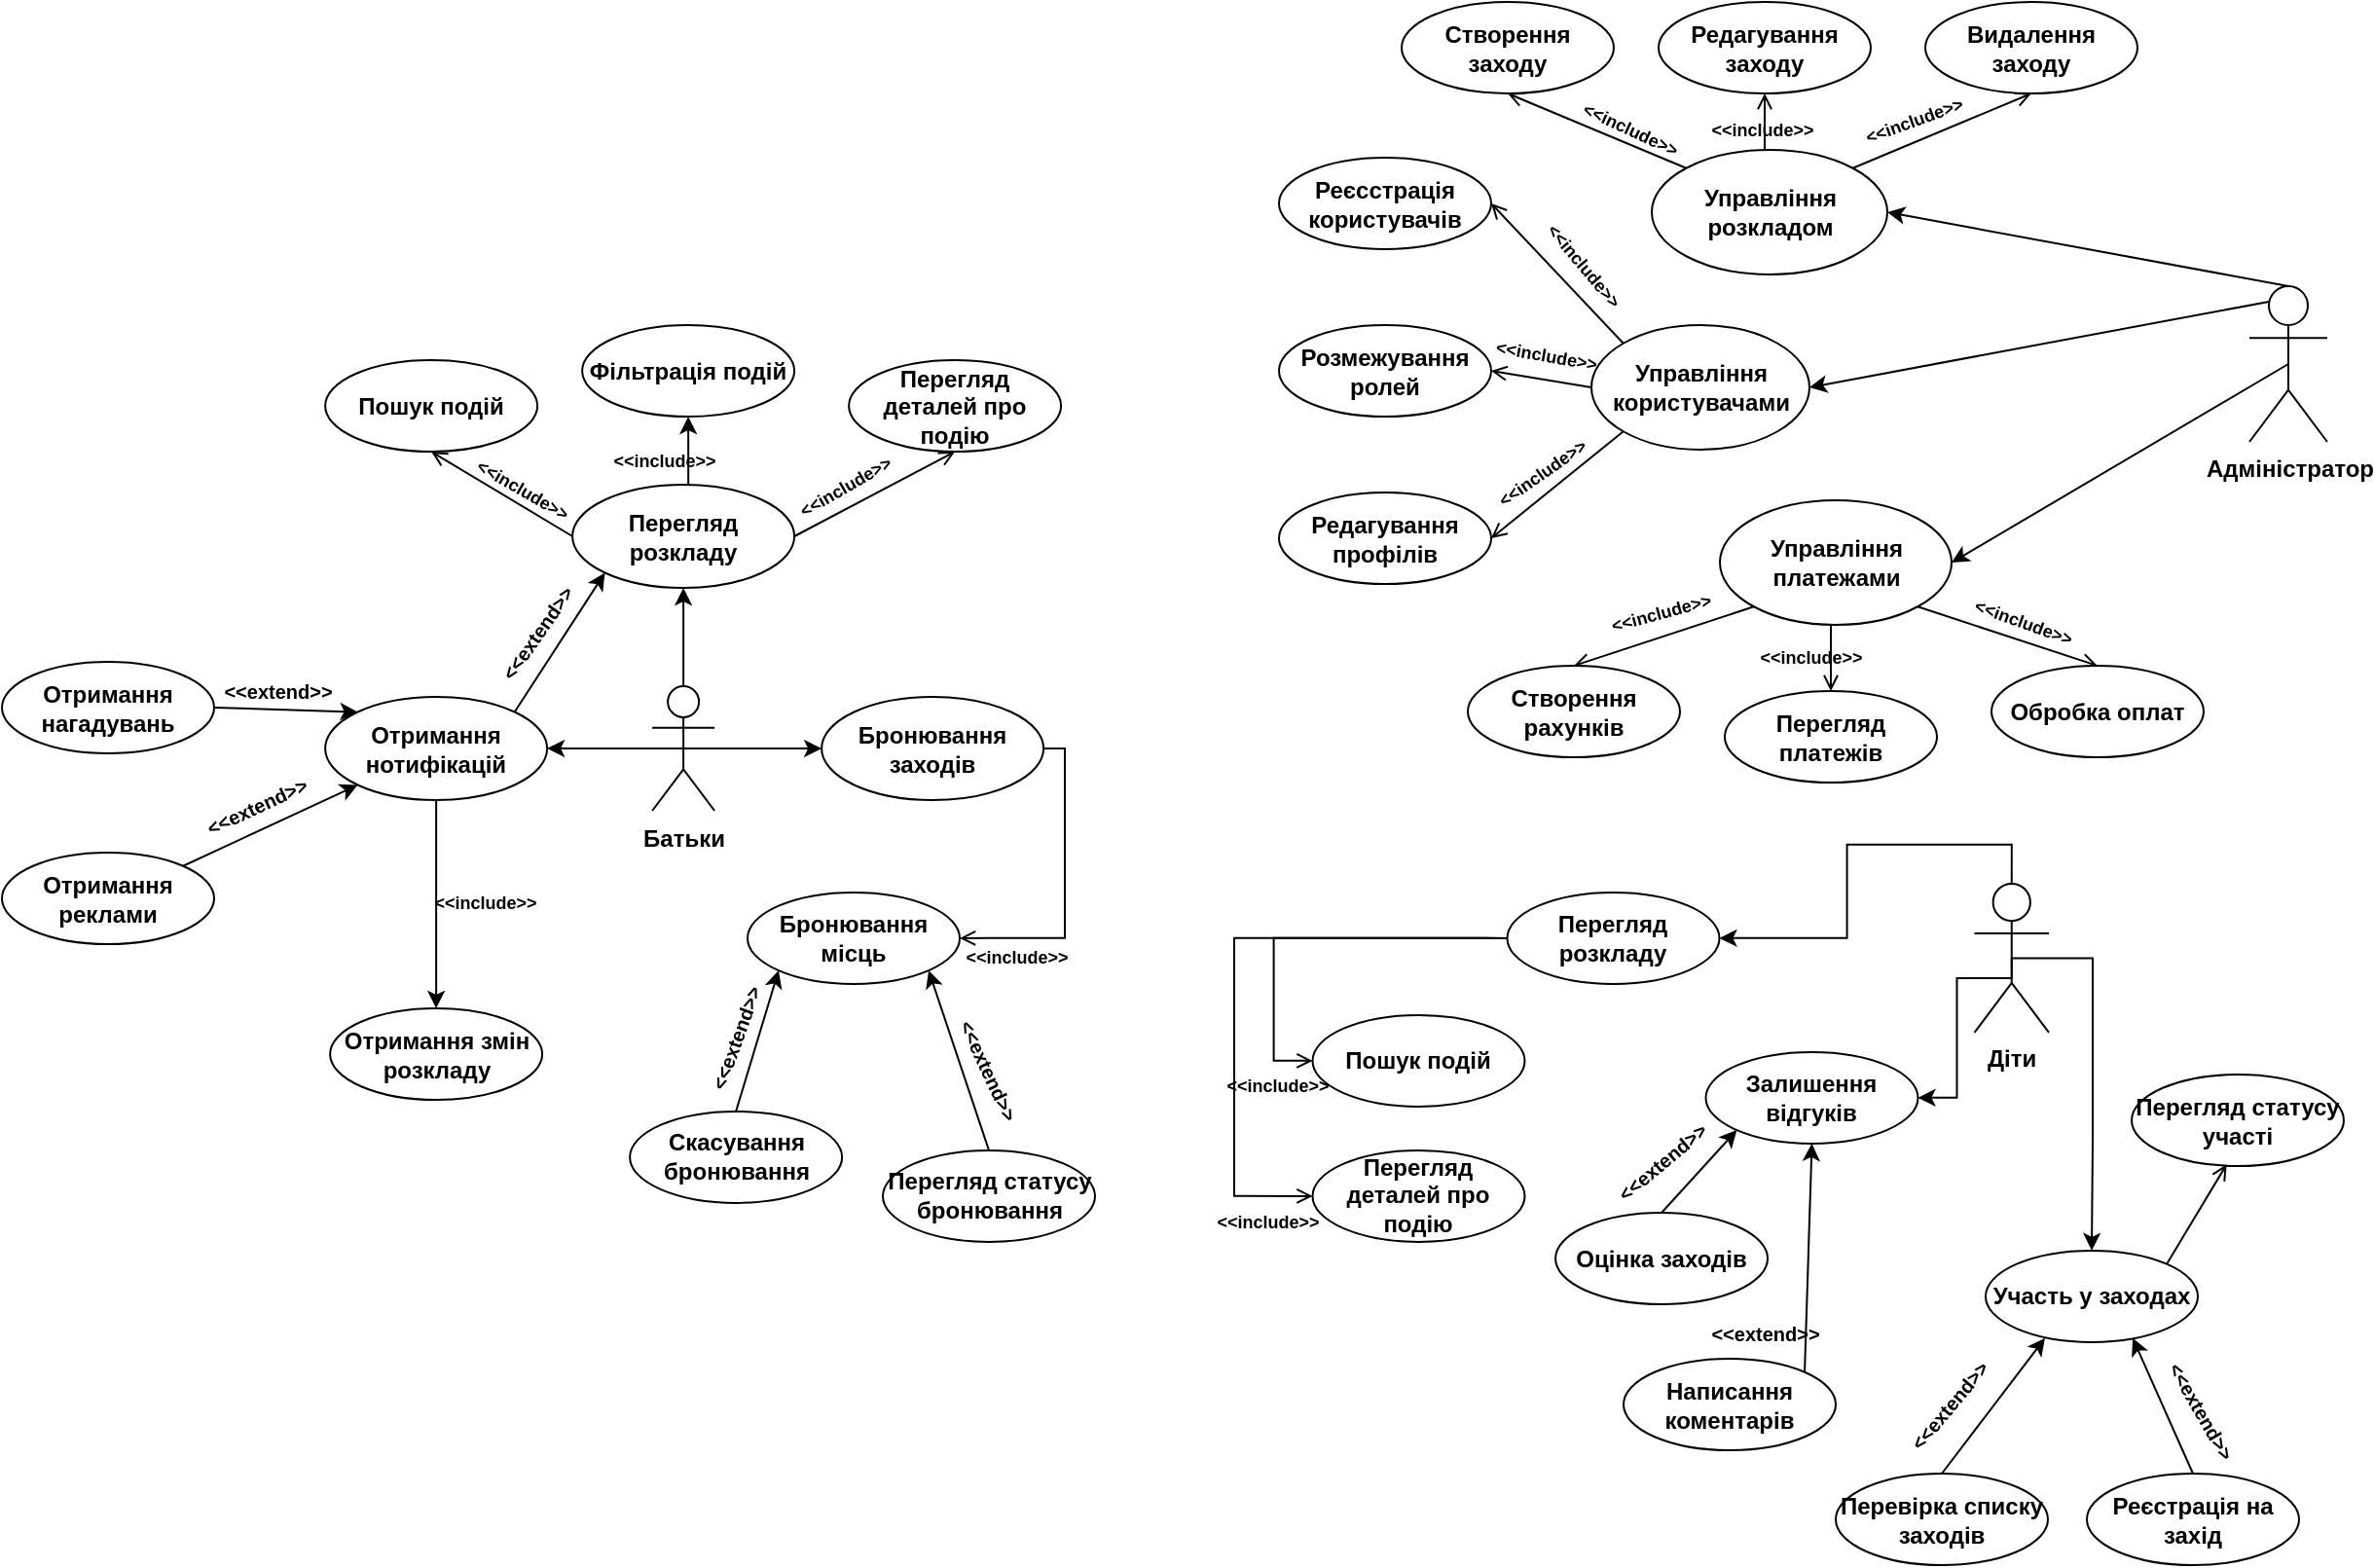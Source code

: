 <mxfile version="24.4.6" type="github">
  <diagram name="Сторінка-1" id="EFuz8J8BKlryXszi6Jur">
    <mxGraphModel dx="2087" dy="868" grid="0" gridSize="10" guides="1" tooltips="1" connect="1" arrows="1" fold="1" page="0" pageScale="1" pageWidth="827" pageHeight="1169" math="0" shadow="0">
      <root>
        <mxCell id="0" />
        <mxCell id="1" parent="0" />
        <mxCell id="9aE5ITX7mJpy2vM88j02-22" style="rounded=0;orthogonalLoop=1;jettySize=auto;html=1;exitX=0.5;exitY=0.5;exitDx=0;exitDy=0;exitPerimeter=0;entryX=1;entryY=0.5;entryDx=0;entryDy=0;" edge="1" parent="1" source="9aE5ITX7mJpy2vM88j02-1" target="9aE5ITX7mJpy2vM88j02-14">
          <mxGeometry relative="1" as="geometry" />
        </mxCell>
        <mxCell id="9aE5ITX7mJpy2vM88j02-23" style="rounded=0;orthogonalLoop=1;jettySize=auto;html=1;exitX=0.25;exitY=0.1;exitDx=0;exitDy=0;exitPerimeter=0;entryX=1;entryY=0.5;entryDx=0;entryDy=0;" edge="1" parent="1" source="9aE5ITX7mJpy2vM88j02-1" target="9aE5ITX7mJpy2vM88j02-13">
          <mxGeometry relative="1" as="geometry" />
        </mxCell>
        <mxCell id="9aE5ITX7mJpy2vM88j02-24" style="rounded=0;orthogonalLoop=1;jettySize=auto;html=1;exitX=0.5;exitY=0;exitDx=0;exitDy=0;exitPerimeter=0;entryX=1;entryY=0.5;entryDx=0;entryDy=0;" edge="1" parent="1" source="9aE5ITX7mJpy2vM88j02-1" target="9aE5ITX7mJpy2vM88j02-11">
          <mxGeometry relative="1" as="geometry" />
        </mxCell>
        <mxCell id="9aE5ITX7mJpy2vM88j02-1" value="Адміністратор" style="shape=umlActor;verticalLabelPosition=bottom;verticalAlign=top;html=1;outlineConnect=0;fontStyle=1" vertex="1" parent="1">
          <mxGeometry x="817.5" y="453" width="40" height="80" as="geometry" />
        </mxCell>
        <mxCell id="9aE5ITX7mJpy2vM88j02-34" style="edgeStyle=orthogonalEdgeStyle;rounded=0;orthogonalLoop=1;jettySize=auto;html=1;exitX=0.5;exitY=0;exitDx=0;exitDy=0;exitPerimeter=0;entryX=0.5;entryY=1;entryDx=0;entryDy=0;" edge="1" parent="1" source="9aE5ITX7mJpy2vM88j02-6" target="9aE5ITX7mJpy2vM88j02-25">
          <mxGeometry relative="1" as="geometry" />
        </mxCell>
        <mxCell id="9aE5ITX7mJpy2vM88j02-35" style="edgeStyle=orthogonalEdgeStyle;rounded=0;orthogonalLoop=1;jettySize=auto;html=1;exitX=0.5;exitY=0.5;exitDx=0;exitDy=0;exitPerimeter=0;entryX=0;entryY=0.5;entryDx=0;entryDy=0;" edge="1" parent="1" source="9aE5ITX7mJpy2vM88j02-6" target="9aE5ITX7mJpy2vM88j02-26">
          <mxGeometry relative="1" as="geometry" />
        </mxCell>
        <mxCell id="9aE5ITX7mJpy2vM88j02-37" style="edgeStyle=orthogonalEdgeStyle;rounded=0;orthogonalLoop=1;jettySize=auto;html=1;exitX=0.5;exitY=0.5;exitDx=0;exitDy=0;exitPerimeter=0;entryX=1;entryY=0.5;entryDx=0;entryDy=0;" edge="1" parent="1" source="9aE5ITX7mJpy2vM88j02-6" target="9aE5ITX7mJpy2vM88j02-27">
          <mxGeometry relative="1" as="geometry" />
        </mxCell>
        <mxCell id="9aE5ITX7mJpy2vM88j02-6" value="Батьки" style="shape=umlActor;verticalLabelPosition=bottom;verticalAlign=top;html=1;outlineConnect=0;fontStyle=1" vertex="1" parent="1">
          <mxGeometry x="-2.94" y="658.5" width="32" height="64" as="geometry" />
        </mxCell>
        <mxCell id="9aE5ITX7mJpy2vM88j02-41" style="rounded=0;orthogonalLoop=1;jettySize=auto;html=1;exitX=0.5;exitY=0;exitDx=0;exitDy=0;exitPerimeter=0;entryX=1;entryY=0.5;entryDx=0;entryDy=0;edgeStyle=orthogonalEdgeStyle;" edge="1" parent="1" source="9aE5ITX7mJpy2vM88j02-7" target="9aE5ITX7mJpy2vM88j02-32">
          <mxGeometry relative="1" as="geometry" />
        </mxCell>
        <mxCell id="9aE5ITX7mJpy2vM88j02-42" style="edgeStyle=orthogonalEdgeStyle;rounded=0;orthogonalLoop=1;jettySize=auto;html=1;exitX=0.5;exitY=0.5;exitDx=0;exitDy=0;exitPerimeter=0;entryX=1;entryY=0.5;entryDx=0;entryDy=0;" edge="1" parent="1" source="9aE5ITX7mJpy2vM88j02-7" target="9aE5ITX7mJpy2vM88j02-30">
          <mxGeometry relative="1" as="geometry">
            <Array as="points">
              <mxPoint x="667.25" y="808.44" />
              <mxPoint x="667.25" y="870.44" />
            </Array>
          </mxGeometry>
        </mxCell>
        <mxCell id="9aE5ITX7mJpy2vM88j02-134" style="edgeStyle=orthogonalEdgeStyle;rounded=0;orthogonalLoop=1;jettySize=auto;html=1;exitX=0.5;exitY=0.5;exitDx=0;exitDy=0;exitPerimeter=0;entryX=0.5;entryY=0;entryDx=0;entryDy=0;" edge="1" parent="1" source="9aE5ITX7mJpy2vM88j02-7" target="9aE5ITX7mJpy2vM88j02-33">
          <mxGeometry relative="1" as="geometry">
            <Array as="points">
              <mxPoint x="737" y="798" />
              <mxPoint x="737" y="892" />
            </Array>
          </mxGeometry>
        </mxCell>
        <mxCell id="9aE5ITX7mJpy2vM88j02-7" value="Діти" style="shape=umlActor;verticalLabelPosition=bottom;verticalAlign=top;html=1;outlineConnect=0;fontStyle=1" vertex="1" parent="1">
          <mxGeometry x="676.25" y="759.94" width="38.25" height="76.5" as="geometry" />
        </mxCell>
        <mxCell id="9aE5ITX7mJpy2vM88j02-98" style="rounded=0;orthogonalLoop=1;jettySize=auto;html=1;exitX=0;exitY=0;exitDx=0;exitDy=0;entryX=0.5;entryY=1;entryDx=0;entryDy=0;verticalAlign=middle;strokeColor=default;endArrow=open;endFill=0;" edge="1" parent="1" source="9aE5ITX7mJpy2vM88j02-11" target="9aE5ITX7mJpy2vM88j02-91">
          <mxGeometry relative="1" as="geometry" />
        </mxCell>
        <mxCell id="9aE5ITX7mJpy2vM88j02-99" style="rounded=0;orthogonalLoop=1;jettySize=auto;html=1;exitX=1;exitY=0;exitDx=0;exitDy=0;entryX=0.5;entryY=1;entryDx=0;entryDy=0;endArrow=open;endFill=0;" edge="1" parent="1" source="9aE5ITX7mJpy2vM88j02-11" target="9aE5ITX7mJpy2vM88j02-89">
          <mxGeometry relative="1" as="geometry" />
        </mxCell>
        <mxCell id="9aE5ITX7mJpy2vM88j02-100" style="edgeStyle=orthogonalEdgeStyle;rounded=0;orthogonalLoop=1;jettySize=auto;html=1;exitX=0.5;exitY=0;exitDx=0;exitDy=0;entryX=0.5;entryY=1;entryDx=0;entryDy=0;endArrow=open;endFill=0;" edge="1" parent="1" source="9aE5ITX7mJpy2vM88j02-11" target="9aE5ITX7mJpy2vM88j02-90">
          <mxGeometry relative="1" as="geometry" />
        </mxCell>
        <mxCell id="9aE5ITX7mJpy2vM88j02-11" value="Управління розкладом" style="ellipse;whiteSpace=wrap;html=1;fontStyle=1" vertex="1" parent="1">
          <mxGeometry x="510.5" y="383" width="121" height="64" as="geometry" />
        </mxCell>
        <mxCell id="9aE5ITX7mJpy2vM88j02-106" style="rounded=0;orthogonalLoop=1;jettySize=auto;html=1;exitX=0;exitY=1;exitDx=0;exitDy=0;entryX=1;entryY=0.5;entryDx=0;entryDy=0;endArrow=open;endFill=0;" edge="1" parent="1" source="9aE5ITX7mJpy2vM88j02-13" target="9aE5ITX7mJpy2vM88j02-97">
          <mxGeometry relative="1" as="geometry" />
        </mxCell>
        <mxCell id="9aE5ITX7mJpy2vM88j02-107" style="rounded=0;orthogonalLoop=1;jettySize=auto;html=1;exitX=0;exitY=0.5;exitDx=0;exitDy=0;entryX=1;entryY=0.5;entryDx=0;entryDy=0;endArrow=open;endFill=0;" edge="1" parent="1" source="9aE5ITX7mJpy2vM88j02-13" target="9aE5ITX7mJpy2vM88j02-96">
          <mxGeometry relative="1" as="geometry" />
        </mxCell>
        <mxCell id="9aE5ITX7mJpy2vM88j02-108" style="rounded=0;orthogonalLoop=1;jettySize=auto;html=1;exitX=0;exitY=0;exitDx=0;exitDy=0;entryX=1;entryY=0.5;entryDx=0;entryDy=0;endArrow=open;endFill=0;" edge="1" parent="1" source="9aE5ITX7mJpy2vM88j02-13" target="9aE5ITX7mJpy2vM88j02-95">
          <mxGeometry relative="1" as="geometry" />
        </mxCell>
        <mxCell id="9aE5ITX7mJpy2vM88j02-13" value="Управління користувачами" style="ellipse;whiteSpace=wrap;html=1;fontStyle=1" vertex="1" parent="1">
          <mxGeometry x="479.5" y="473" width="112" height="64" as="geometry" />
        </mxCell>
        <mxCell id="9aE5ITX7mJpy2vM88j02-102" style="rounded=0;orthogonalLoop=1;jettySize=auto;html=1;exitX=0;exitY=1;exitDx=0;exitDy=0;entryX=0.5;entryY=0;entryDx=0;entryDy=0;endArrow=open;endFill=0;" edge="1" parent="1" source="9aE5ITX7mJpy2vM88j02-14" target="9aE5ITX7mJpy2vM88j02-94">
          <mxGeometry relative="1" as="geometry" />
        </mxCell>
        <mxCell id="9aE5ITX7mJpy2vM88j02-103" style="rounded=0;orthogonalLoop=1;jettySize=auto;html=1;exitX=1;exitY=1;exitDx=0;exitDy=0;entryX=0.5;entryY=0;entryDx=0;entryDy=0;endArrow=open;endFill=0;" edge="1" parent="1" source="9aE5ITX7mJpy2vM88j02-14" target="9aE5ITX7mJpy2vM88j02-92">
          <mxGeometry relative="1" as="geometry" />
        </mxCell>
        <mxCell id="9aE5ITX7mJpy2vM88j02-104" style="edgeStyle=orthogonalEdgeStyle;rounded=0;orthogonalLoop=1;jettySize=auto;html=1;exitX=0.5;exitY=1;exitDx=0;exitDy=0;entryX=0.5;entryY=0;entryDx=0;entryDy=0;endArrow=open;endFill=0;" edge="1" parent="1" source="9aE5ITX7mJpy2vM88j02-14" target="9aE5ITX7mJpy2vM88j02-93">
          <mxGeometry relative="1" as="geometry" />
        </mxCell>
        <mxCell id="9aE5ITX7mJpy2vM88j02-14" value="Управління платежами" style="ellipse;whiteSpace=wrap;html=1;fontStyle=1" vertex="1" parent="1">
          <mxGeometry x="545.5" y="563" width="119" height="64" as="geometry" />
        </mxCell>
        <mxCell id="9aE5ITX7mJpy2vM88j02-54" style="rounded=0;orthogonalLoop=1;jettySize=auto;html=1;exitX=0;exitY=0.5;exitDx=0;exitDy=0;entryX=0.5;entryY=1;entryDx=0;entryDy=0;endArrow=open;endFill=0;" edge="1" parent="1" source="9aE5ITX7mJpy2vM88j02-25" target="9aE5ITX7mJpy2vM88j02-53">
          <mxGeometry relative="1" as="geometry" />
        </mxCell>
        <mxCell id="9aE5ITX7mJpy2vM88j02-56" style="rounded=0;orthogonalLoop=1;jettySize=auto;html=1;exitX=1;exitY=0.5;exitDx=0;exitDy=0;entryX=0.5;entryY=1;entryDx=0;entryDy=0;endArrow=open;endFill=0;" edge="1" parent="1" source="9aE5ITX7mJpy2vM88j02-25" target="9aE5ITX7mJpy2vM88j02-51">
          <mxGeometry relative="1" as="geometry" />
        </mxCell>
        <mxCell id="9aE5ITX7mJpy2vM88j02-120" style="edgeStyle=orthogonalEdgeStyle;rounded=0;orthogonalLoop=1;jettySize=auto;html=1;exitX=0.5;exitY=0;exitDx=0;exitDy=0;entryX=0.5;entryY=1;entryDx=0;entryDy=0;" edge="1" parent="1" source="9aE5ITX7mJpy2vM88j02-25" target="9aE5ITX7mJpy2vM88j02-52">
          <mxGeometry relative="1" as="geometry" />
        </mxCell>
        <mxCell id="9aE5ITX7mJpy2vM88j02-25" value="Перегляд розкладу" style="ellipse;whiteSpace=wrap;html=1;fontStyle=1" vertex="1" parent="1">
          <mxGeometry x="-43.94" y="555" width="114" height="53" as="geometry" />
        </mxCell>
        <mxCell id="9aE5ITX7mJpy2vM88j02-62" style="edgeStyle=orthogonalEdgeStyle;rounded=0;orthogonalLoop=1;jettySize=auto;html=1;exitX=1;exitY=0.5;exitDx=0;exitDy=0;entryX=1;entryY=0.5;entryDx=0;entryDy=0;endArrow=open;endFill=0;" edge="1" parent="1" source="9aE5ITX7mJpy2vM88j02-26" target="9aE5ITX7mJpy2vM88j02-48">
          <mxGeometry relative="1" as="geometry">
            <Array as="points">
              <mxPoint x="209" y="691" />
              <mxPoint x="209" y="788" />
            </Array>
          </mxGeometry>
        </mxCell>
        <mxCell id="9aE5ITX7mJpy2vM88j02-26" value="Бронювання заходів" style="ellipse;whiteSpace=wrap;html=1;fontStyle=1" vertex="1" parent="1">
          <mxGeometry x="84.06" y="664" width="114" height="53" as="geometry" />
        </mxCell>
        <mxCell id="9aE5ITX7mJpy2vM88j02-137" style="edgeStyle=orthogonalEdgeStyle;rounded=0;orthogonalLoop=1;jettySize=auto;html=1;exitX=0.5;exitY=1;exitDx=0;exitDy=0;entryX=0.5;entryY=0;entryDx=0;entryDy=0;" edge="1" parent="1" source="9aE5ITX7mJpy2vM88j02-27" target="9aE5ITX7mJpy2vM88j02-46">
          <mxGeometry relative="1" as="geometry" />
        </mxCell>
        <mxCell id="9aE5ITX7mJpy2vM88j02-142" style="rounded=0;orthogonalLoop=1;jettySize=auto;html=1;exitX=1;exitY=0;exitDx=0;exitDy=0;entryX=0;entryY=1;entryDx=0;entryDy=0;" edge="1" parent="1" source="9aE5ITX7mJpy2vM88j02-27" target="9aE5ITX7mJpy2vM88j02-25">
          <mxGeometry relative="1" as="geometry" />
        </mxCell>
        <mxCell id="9aE5ITX7mJpy2vM88j02-27" value="Отримання нотифікацій" style="ellipse;whiteSpace=wrap;html=1;fontStyle=1" vertex="1" parent="1">
          <mxGeometry x="-170.94" y="664" width="114" height="53" as="geometry" />
        </mxCell>
        <mxCell id="9aE5ITX7mJpy2vM88j02-30" value="Залишення відгуків" style="ellipse;whiteSpace=wrap;html=1;fontStyle=1" vertex="1" parent="1">
          <mxGeometry x="538.25" y="846.44" width="109" height="47" as="geometry" />
        </mxCell>
        <mxCell id="9aE5ITX7mJpy2vM88j02-74" style="edgeStyle=orthogonalEdgeStyle;rounded=0;orthogonalLoop=1;jettySize=auto;html=1;exitX=0;exitY=0.5;exitDx=0;exitDy=0;entryX=0;entryY=0.5;entryDx=0;entryDy=0;endArrow=open;endFill=0;" edge="1" parent="1" source="9aE5ITX7mJpy2vM88j02-32" target="9aE5ITX7mJpy2vM88j02-63">
          <mxGeometry relative="1" as="geometry" />
        </mxCell>
        <mxCell id="9aE5ITX7mJpy2vM88j02-75" style="edgeStyle=orthogonalEdgeStyle;rounded=0;orthogonalLoop=1;jettySize=auto;html=1;exitX=0;exitY=0.5;exitDx=0;exitDy=0;entryX=0;entryY=0.5;entryDx=0;entryDy=0;endArrow=open;endFill=0;" edge="1" parent="1" source="9aE5ITX7mJpy2vM88j02-32" target="9aE5ITX7mJpy2vM88j02-64">
          <mxGeometry relative="1" as="geometry">
            <Array as="points">
              <mxPoint x="296" y="788" />
              <mxPoint x="296" y="920" />
            </Array>
          </mxGeometry>
        </mxCell>
        <mxCell id="9aE5ITX7mJpy2vM88j02-32" value="Перегляд розкладу" style="ellipse;whiteSpace=wrap;html=1;fontStyle=1" vertex="1" parent="1">
          <mxGeometry x="436.25" y="764.44" width="109" height="47" as="geometry" />
        </mxCell>
        <mxCell id="9aE5ITX7mJpy2vM88j02-33" value="Участь у заходах" style="ellipse;whiteSpace=wrap;html=1;fontStyle=1" vertex="1" parent="1">
          <mxGeometry x="682" y="948.44" width="109" height="47" as="geometry" />
        </mxCell>
        <mxCell id="9aE5ITX7mJpy2vM88j02-139" style="rounded=0;orthogonalLoop=1;jettySize=auto;html=1;exitX=1;exitY=0.5;exitDx=0;exitDy=0;entryX=0;entryY=0;entryDx=0;entryDy=0;" edge="1" parent="1" source="9aE5ITX7mJpy2vM88j02-45" target="9aE5ITX7mJpy2vM88j02-27">
          <mxGeometry relative="1" as="geometry" />
        </mxCell>
        <mxCell id="9aE5ITX7mJpy2vM88j02-45" value="Отримання нагадувань" style="ellipse;whiteSpace=wrap;html=1;fontStyle=1" vertex="1" parent="1">
          <mxGeometry x="-337" y="646" width="109" height="47" as="geometry" />
        </mxCell>
        <mxCell id="9aE5ITX7mJpy2vM88j02-46" value="Отримання змін розкладу" style="ellipse;whiteSpace=wrap;html=1;fontStyle=1" vertex="1" parent="1">
          <mxGeometry x="-168.44" y="824" width="109" height="47" as="geometry" />
        </mxCell>
        <mxCell id="9aE5ITX7mJpy2vM88j02-138" style="rounded=0;orthogonalLoop=1;jettySize=auto;html=1;exitX=1;exitY=0;exitDx=0;exitDy=0;entryX=0;entryY=1;entryDx=0;entryDy=0;" edge="1" parent="1" source="9aE5ITX7mJpy2vM88j02-47" target="9aE5ITX7mJpy2vM88j02-27">
          <mxGeometry relative="1" as="geometry" />
        </mxCell>
        <mxCell id="9aE5ITX7mJpy2vM88j02-47" value="Отримання реклами" style="ellipse;whiteSpace=wrap;html=1;fontStyle=1" vertex="1" parent="1">
          <mxGeometry x="-337" y="744" width="109" height="47" as="geometry" />
        </mxCell>
        <mxCell id="9aE5ITX7mJpy2vM88j02-48" value="Бронювання місць" style="ellipse;whiteSpace=wrap;html=1;fontStyle=1" vertex="1" parent="1">
          <mxGeometry x="46" y="764.44" width="109" height="47" as="geometry" />
        </mxCell>
        <mxCell id="9aE5ITX7mJpy2vM88j02-144" style="rounded=0;orthogonalLoop=1;jettySize=auto;html=1;exitX=0.5;exitY=0;exitDx=0;exitDy=0;entryX=0;entryY=1;entryDx=0;entryDy=0;" edge="1" parent="1" source="9aE5ITX7mJpy2vM88j02-49" target="9aE5ITX7mJpy2vM88j02-48">
          <mxGeometry relative="1" as="geometry" />
        </mxCell>
        <mxCell id="9aE5ITX7mJpy2vM88j02-49" value="Скасування бронювання" style="ellipse;whiteSpace=wrap;html=1;fontStyle=1" vertex="1" parent="1">
          <mxGeometry x="-14.44" y="876.94" width="109" height="47" as="geometry" />
        </mxCell>
        <mxCell id="9aE5ITX7mJpy2vM88j02-145" style="rounded=0;orthogonalLoop=1;jettySize=auto;html=1;exitX=0.5;exitY=0;exitDx=0;exitDy=0;entryX=1;entryY=1;entryDx=0;entryDy=0;" edge="1" parent="1" source="9aE5ITX7mJpy2vM88j02-50" target="9aE5ITX7mJpy2vM88j02-48">
          <mxGeometry relative="1" as="geometry" />
        </mxCell>
        <mxCell id="9aE5ITX7mJpy2vM88j02-50" value="Перегляд статусу бронювання" style="ellipse;whiteSpace=wrap;html=1;fontStyle=1" vertex="1" parent="1">
          <mxGeometry x="115.5" y="896.94" width="109" height="47" as="geometry" />
        </mxCell>
        <mxCell id="9aE5ITX7mJpy2vM88j02-51" value="Перегляд деталей про подію" style="ellipse;whiteSpace=wrap;html=1;fontStyle=1" vertex="1" parent="1">
          <mxGeometry x="98.06" y="491" width="109" height="47" as="geometry" />
        </mxCell>
        <mxCell id="9aE5ITX7mJpy2vM88j02-52" value="Фільтрація подій" style="ellipse;whiteSpace=wrap;html=1;fontStyle=1" vertex="1" parent="1">
          <mxGeometry x="-38.94" y="473" width="109" height="47" as="geometry" />
        </mxCell>
        <mxCell id="9aE5ITX7mJpy2vM88j02-53" value="Пошук подій" style="ellipse;whiteSpace=wrap;html=1;fontStyle=1" vertex="1" parent="1">
          <mxGeometry x="-170.94" y="491" width="109" height="47" as="geometry" />
        </mxCell>
        <mxCell id="9aE5ITX7mJpy2vM88j02-63" value="Пошук подій" style="ellipse;whiteSpace=wrap;html=1;fontStyle=1" vertex="1" parent="1">
          <mxGeometry x="336.25" y="827.44" width="109" height="47" as="geometry" />
        </mxCell>
        <mxCell id="9aE5ITX7mJpy2vM88j02-64" value="Перегляд деталей про подію" style="ellipse;whiteSpace=wrap;html=1;fontStyle=1" vertex="1" parent="1">
          <mxGeometry x="336.25" y="896.94" width="109" height="47" as="geometry" />
        </mxCell>
        <mxCell id="9aE5ITX7mJpy2vM88j02-152" style="rounded=0;orthogonalLoop=1;jettySize=auto;html=1;exitX=0.5;exitY=0;exitDx=0;exitDy=0;entryX=0;entryY=1;entryDx=0;entryDy=0;" edge="1" parent="1" source="9aE5ITX7mJpy2vM88j02-67" target="9aE5ITX7mJpy2vM88j02-30">
          <mxGeometry relative="1" as="geometry" />
        </mxCell>
        <mxCell id="9aE5ITX7mJpy2vM88j02-67" value="Оцінка заходів" style="ellipse;whiteSpace=wrap;html=1;fontStyle=1" vertex="1" parent="1">
          <mxGeometry x="461.03" y="929" width="109" height="47" as="geometry" />
        </mxCell>
        <mxCell id="9aE5ITX7mJpy2vM88j02-151" style="rounded=0;orthogonalLoop=1;jettySize=auto;html=1;exitX=1;exitY=0;exitDx=0;exitDy=0;entryX=0.5;entryY=1;entryDx=0;entryDy=0;" edge="1" parent="1" source="9aE5ITX7mJpy2vM88j02-68" target="9aE5ITX7mJpy2vM88j02-30">
          <mxGeometry relative="1" as="geometry">
            <mxPoint x="631" y="887" as="targetPoint" />
          </mxGeometry>
        </mxCell>
        <mxCell id="9aE5ITX7mJpy2vM88j02-68" value="Написання коментарів" style="ellipse;whiteSpace=wrap;html=1;fontStyle=1" vertex="1" parent="1">
          <mxGeometry x="496" y="1004" width="109" height="47" as="geometry" />
        </mxCell>
        <mxCell id="9aE5ITX7mJpy2vM88j02-70" value="Реєстрація на захід" style="ellipse;whiteSpace=wrap;html=1;fontStyle=1" vertex="1" parent="1">
          <mxGeometry x="734" y="1063" width="109" height="47" as="geometry" />
        </mxCell>
        <mxCell id="9aE5ITX7mJpy2vM88j02-71" value="Перевірка списку заходів" style="ellipse;whiteSpace=wrap;html=1;fontStyle=1" vertex="1" parent="1">
          <mxGeometry x="605" y="1063" width="109" height="47" as="geometry" />
        </mxCell>
        <mxCell id="9aE5ITX7mJpy2vM88j02-72" value="Перегляд статусу участі" style="ellipse;whiteSpace=wrap;html=1;fontStyle=1" vertex="1" parent="1">
          <mxGeometry x="757" y="858" width="109" height="47" as="geometry" />
        </mxCell>
        <mxCell id="9aE5ITX7mJpy2vM88j02-89" value="Видалення заходу" style="ellipse;whiteSpace=wrap;html=1;fontStyle=1" vertex="1" parent="1">
          <mxGeometry x="651" y="307" width="109" height="47" as="geometry" />
        </mxCell>
        <mxCell id="9aE5ITX7mJpy2vM88j02-90" value="Редагування заходу" style="ellipse;whiteSpace=wrap;html=1;fontStyle=1" vertex="1" parent="1">
          <mxGeometry x="514" y="307" width="109" height="47" as="geometry" />
        </mxCell>
        <mxCell id="9aE5ITX7mJpy2vM88j02-91" value="Створення заходу" style="ellipse;whiteSpace=wrap;html=1;fontStyle=1" vertex="1" parent="1">
          <mxGeometry x="382" y="307" width="109" height="47" as="geometry" />
        </mxCell>
        <mxCell id="9aE5ITX7mJpy2vM88j02-92" value="Обробка оплат" style="ellipse;whiteSpace=wrap;html=1;fontStyle=1" vertex="1" parent="1">
          <mxGeometry x="685" y="648" width="109" height="47" as="geometry" />
        </mxCell>
        <mxCell id="9aE5ITX7mJpy2vM88j02-93" value="Перегляд платежів" style="ellipse;whiteSpace=wrap;html=1;fontStyle=1" vertex="1" parent="1">
          <mxGeometry x="548" y="661" width="109" height="47" as="geometry" />
        </mxCell>
        <mxCell id="9aE5ITX7mJpy2vM88j02-94" value="Створення рахунків" style="ellipse;whiteSpace=wrap;html=1;fontStyle=1" vertex="1" parent="1">
          <mxGeometry x="416" y="648" width="109" height="47" as="geometry" />
        </mxCell>
        <mxCell id="9aE5ITX7mJpy2vM88j02-95" value="Реєсстрація користувачів" style="ellipse;whiteSpace=wrap;html=1;fontStyle=1" vertex="1" parent="1">
          <mxGeometry x="319" y="387" width="109" height="47" as="geometry" />
        </mxCell>
        <mxCell id="9aE5ITX7mJpy2vM88j02-96" value="Розмежування ролей" style="ellipse;whiteSpace=wrap;html=1;fontStyle=1" vertex="1" parent="1">
          <mxGeometry x="319" y="473" width="109" height="47" as="geometry" />
        </mxCell>
        <mxCell id="9aE5ITX7mJpy2vM88j02-97" value="Редагування профілів" style="ellipse;whiteSpace=wrap;html=1;fontStyle=1" vertex="1" parent="1">
          <mxGeometry x="319" y="559" width="109" height="47" as="geometry" />
        </mxCell>
        <mxCell id="9aE5ITX7mJpy2vM88j02-113" value="&amp;lt;&amp;lt;include&amp;gt;&amp;gt;" style="text;html=1;align=center;verticalAlign=middle;whiteSpace=wrap;rounded=0;fontStyle=1;rotation=30;fontSize=9;" vertex="1" parent="1">
          <mxGeometry x="-92" y="548" width="45.44" height="20" as="geometry" />
        </mxCell>
        <mxCell id="9aE5ITX7mJpy2vM88j02-115" value="&amp;lt;&amp;lt;include&amp;gt;&amp;gt;" style="text;html=1;align=center;verticalAlign=middle;whiteSpace=wrap;rounded=0;fontStyle=1;rotation=-30;fontSize=9;" vertex="1" parent="1">
          <mxGeometry x="74" y="546" width="45.44" height="20" as="geometry" />
        </mxCell>
        <mxCell id="9aE5ITX7mJpy2vM88j02-116" value="&amp;lt;&amp;lt;include&amp;gt;&amp;gt;" style="text;html=1;align=center;verticalAlign=middle;whiteSpace=wrap;rounded=0;fontStyle=1;rotation=0;fontSize=9;" vertex="1" parent="1">
          <mxGeometry x="-19.0" y="533" width="45.44" height="20" as="geometry" />
        </mxCell>
        <mxCell id="9aE5ITX7mJpy2vM88j02-121" value="&amp;lt;&amp;lt;include&amp;gt;&amp;gt;" style="text;html=1;align=center;verticalAlign=middle;whiteSpace=wrap;rounded=0;fontStyle=1;rotation=0;fontSize=9;" vertex="1" parent="1">
          <mxGeometry x="161.62" y="788.19" width="45.44" height="20" as="geometry" />
        </mxCell>
        <mxCell id="9aE5ITX7mJpy2vM88j02-122" value="&amp;lt;&amp;lt;include&amp;gt;&amp;gt;" style="text;html=1;align=center;verticalAlign=middle;whiteSpace=wrap;rounded=0;fontStyle=1;rotation=-35;fontSize=9;" vertex="1" parent="1">
          <mxGeometry x="432" y="539" width="45.44" height="20" as="geometry" />
        </mxCell>
        <mxCell id="9aE5ITX7mJpy2vM88j02-123" value="&amp;lt;&amp;lt;include&amp;gt;&amp;gt;" style="text;html=1;align=center;verticalAlign=middle;whiteSpace=wrap;rounded=0;fontStyle=1;rotation=50;fontSize=9;" vertex="1" parent="1">
          <mxGeometry x="453" y="433" width="45.44" height="20" as="geometry" />
        </mxCell>
        <mxCell id="9aE5ITX7mJpy2vM88j02-124" value="&amp;lt;&amp;lt;include&amp;gt;&amp;gt;" style="text;html=1;align=center;verticalAlign=middle;whiteSpace=wrap;rounded=0;fontStyle=1;rotation=10;fontSize=9;" vertex="1" parent="1">
          <mxGeometry x="434.06" y="479" width="45.44" height="20" as="geometry" />
        </mxCell>
        <mxCell id="9aE5ITX7mJpy2vM88j02-125" value="&amp;lt;&amp;lt;include&amp;gt;&amp;gt;" style="text;html=1;align=center;verticalAlign=middle;whiteSpace=wrap;rounded=0;fontStyle=1;rotation=25;fontSize=9;" vertex="1" parent="1">
          <mxGeometry x="477.44" y="363" width="45.44" height="20" as="geometry" />
        </mxCell>
        <mxCell id="9aE5ITX7mJpy2vM88j02-126" value="&amp;lt;&amp;lt;include&amp;gt;&amp;gt;" style="text;html=1;align=center;verticalAlign=middle;whiteSpace=wrap;rounded=0;fontStyle=1;rotation=-20;fontSize=9;" vertex="1" parent="1">
          <mxGeometry x="623" y="358" width="45.44" height="20" as="geometry" />
        </mxCell>
        <mxCell id="9aE5ITX7mJpy2vM88j02-127" value="&amp;lt;&amp;lt;include&amp;gt;&amp;gt;" style="text;html=1;align=center;verticalAlign=middle;whiteSpace=wrap;rounded=0;fontStyle=1;rotation=0;fontSize=9;" vertex="1" parent="1">
          <mxGeometry x="545.25" y="363" width="45.44" height="20" as="geometry" />
        </mxCell>
        <mxCell id="9aE5ITX7mJpy2vM88j02-129" value="&amp;lt;&amp;lt;include&amp;gt;&amp;gt;" style="text;html=1;align=center;verticalAlign=middle;whiteSpace=wrap;rounded=0;fontStyle=1;rotation=-15;fontSize=9;" vertex="1" parent="1">
          <mxGeometry x="492.81" y="611" width="45.44" height="20" as="geometry" />
        </mxCell>
        <mxCell id="9aE5ITX7mJpy2vM88j02-130" value="&amp;lt;&amp;lt;include&amp;gt;&amp;gt;" style="text;html=1;align=center;verticalAlign=middle;whiteSpace=wrap;rounded=0;fontStyle=1;rotation=20;fontSize=9;" vertex="1" parent="1">
          <mxGeometry x="679.03" y="616" width="45.44" height="20" as="geometry" />
        </mxCell>
        <mxCell id="9aE5ITX7mJpy2vM88j02-131" value="&amp;lt;&amp;lt;include&amp;gt;&amp;gt;" style="text;html=1;align=center;verticalAlign=middle;whiteSpace=wrap;rounded=0;fontStyle=1;rotation=0;fontSize=9;" vertex="1" parent="1">
          <mxGeometry x="570.03" y="634" width="45.44" height="20" as="geometry" />
        </mxCell>
        <mxCell id="9aE5ITX7mJpy2vM88j02-133" value="&amp;lt;&amp;lt;include&amp;gt;&amp;gt;" style="text;html=1;align=center;verticalAlign=middle;whiteSpace=wrap;rounded=0;fontStyle=1;rotation=0;fontSize=9;" vertex="1" parent="1">
          <mxGeometry x="-111" y="759.94" width="45.44" height="20" as="geometry" />
        </mxCell>
        <mxCell id="9aE5ITX7mJpy2vM88j02-135" value="&amp;lt;&amp;lt;include&amp;gt;&amp;gt;" style="text;html=1;align=center;verticalAlign=middle;whiteSpace=wrap;rounded=0;fontStyle=1;rotation=0;fontSize=9;" vertex="1" parent="1">
          <mxGeometry x="290.81" y="923.94" width="45.44" height="20" as="geometry" />
        </mxCell>
        <mxCell id="9aE5ITX7mJpy2vM88j02-136" value="&amp;lt;&amp;lt;include&amp;gt;&amp;gt;" style="text;html=1;align=center;verticalAlign=middle;whiteSpace=wrap;rounded=0;fontStyle=1;rotation=0;fontSize=9;" vertex="1" parent="1">
          <mxGeometry x="296" y="854.44" width="45.44" height="20" as="geometry" />
        </mxCell>
        <mxCell id="9aE5ITX7mJpy2vM88j02-140" value="&amp;lt;&amp;lt;extend&amp;gt;&amp;gt;" style="text;html=1;align=center;verticalAlign=middle;whiteSpace=wrap;rounded=0;fontStyle=1;fontSize=10;" vertex="1" parent="1">
          <mxGeometry x="-225" y="646" width="60" height="30" as="geometry" />
        </mxCell>
        <mxCell id="9aE5ITX7mJpy2vM88j02-141" value="&amp;lt;&amp;lt;extend&amp;gt;&amp;gt;" style="text;html=1;align=center;verticalAlign=middle;whiteSpace=wrap;rounded=0;fontStyle=1;fontSize=10;rotation=-25;" vertex="1" parent="1">
          <mxGeometry x="-236" y="705" width="60" height="30" as="geometry" />
        </mxCell>
        <mxCell id="9aE5ITX7mJpy2vM88j02-143" value="&amp;lt;&amp;lt;extend&amp;gt;&amp;gt;" style="text;html=1;align=center;verticalAlign=middle;whiteSpace=wrap;rounded=0;fontStyle=1;fontSize=10;rotation=-55;" vertex="1" parent="1">
          <mxGeometry x="-92" y="616" width="60" height="30" as="geometry" />
        </mxCell>
        <mxCell id="9aE5ITX7mJpy2vM88j02-146" value="&amp;lt;&amp;lt;extend&amp;gt;&amp;gt;" style="text;html=1;align=center;verticalAlign=middle;whiteSpace=wrap;rounded=0;fontStyle=1;fontSize=10;rotation=65;" vertex="1" parent="1">
          <mxGeometry x="140" y="841" width="60" height="30" as="geometry" />
        </mxCell>
        <mxCell id="9aE5ITX7mJpy2vM88j02-149" value="&amp;lt;&amp;lt;extend&amp;gt;&amp;gt;" style="text;html=1;align=center;verticalAlign=middle;whiteSpace=wrap;rounded=0;fontStyle=1;fontSize=10;rotation=-70;" vertex="1" parent="1">
          <mxGeometry x="10.06" y="824" width="60" height="30" as="geometry" />
        </mxCell>
        <mxCell id="9aE5ITX7mJpy2vM88j02-153" value="&amp;lt;&amp;lt;extend&amp;gt;&amp;gt;" style="text;html=1;align=center;verticalAlign=middle;whiteSpace=wrap;rounded=0;fontStyle=1;fontSize=10;rotation=-40;" vertex="1" parent="1">
          <mxGeometry x="485.53" y="888" width="60" height="30" as="geometry" />
        </mxCell>
        <mxCell id="9aE5ITX7mJpy2vM88j02-154" value="&amp;lt;&amp;lt;extend&amp;gt;&amp;gt;" style="text;html=1;align=center;verticalAlign=middle;whiteSpace=wrap;rounded=0;fontStyle=1;fontSize=10;" vertex="1" parent="1">
          <mxGeometry x="538.5" y="976" width="60" height="30" as="geometry" />
        </mxCell>
        <mxCell id="9aE5ITX7mJpy2vM88j02-155" style="rounded=0;orthogonalLoop=1;jettySize=auto;html=1;exitX=0.5;exitY=0;exitDx=0;exitDy=0;entryX=0.28;entryY=0.955;entryDx=0;entryDy=0;entryPerimeter=0;" edge="1" parent="1" source="9aE5ITX7mJpy2vM88j02-71" target="9aE5ITX7mJpy2vM88j02-33">
          <mxGeometry relative="1" as="geometry" />
        </mxCell>
        <mxCell id="9aE5ITX7mJpy2vM88j02-156" style="rounded=0;orthogonalLoop=1;jettySize=auto;html=1;exitX=0.5;exitY=0;exitDx=0;exitDy=0;entryX=0.693;entryY=0.955;entryDx=0;entryDy=0;entryPerimeter=0;" edge="1" parent="1" source="9aE5ITX7mJpy2vM88j02-70" target="9aE5ITX7mJpy2vM88j02-33">
          <mxGeometry relative="1" as="geometry" />
        </mxCell>
        <mxCell id="9aE5ITX7mJpy2vM88j02-157" value="&amp;lt;&amp;lt;extend&amp;gt;&amp;gt;" style="text;html=1;align=center;verticalAlign=middle;whiteSpace=wrap;rounded=0;fontStyle=1;fontSize=10;rotation=-50;" vertex="1" parent="1">
          <mxGeometry x="633" y="1012.5" width="60" height="30" as="geometry" />
        </mxCell>
        <mxCell id="9aE5ITX7mJpy2vM88j02-158" value="&amp;lt;&amp;lt;extend&amp;gt;&amp;gt;" style="text;html=1;align=center;verticalAlign=middle;whiteSpace=wrap;rounded=0;fontStyle=1;fontSize=10;rotation=60;" vertex="1" parent="1">
          <mxGeometry x="763" y="1016" width="60" height="30" as="geometry" />
        </mxCell>
        <mxCell id="9aE5ITX7mJpy2vM88j02-162" style="rounded=0;orthogonalLoop=1;jettySize=auto;html=1;exitX=1;exitY=0;exitDx=0;exitDy=0;entryX=0.448;entryY=0.982;entryDx=0;entryDy=0;entryPerimeter=0;endArrow=open;endFill=0;" edge="1" parent="1" source="9aE5ITX7mJpy2vM88j02-33" target="9aE5ITX7mJpy2vM88j02-72">
          <mxGeometry relative="1" as="geometry" />
        </mxCell>
      </root>
    </mxGraphModel>
  </diagram>
</mxfile>
